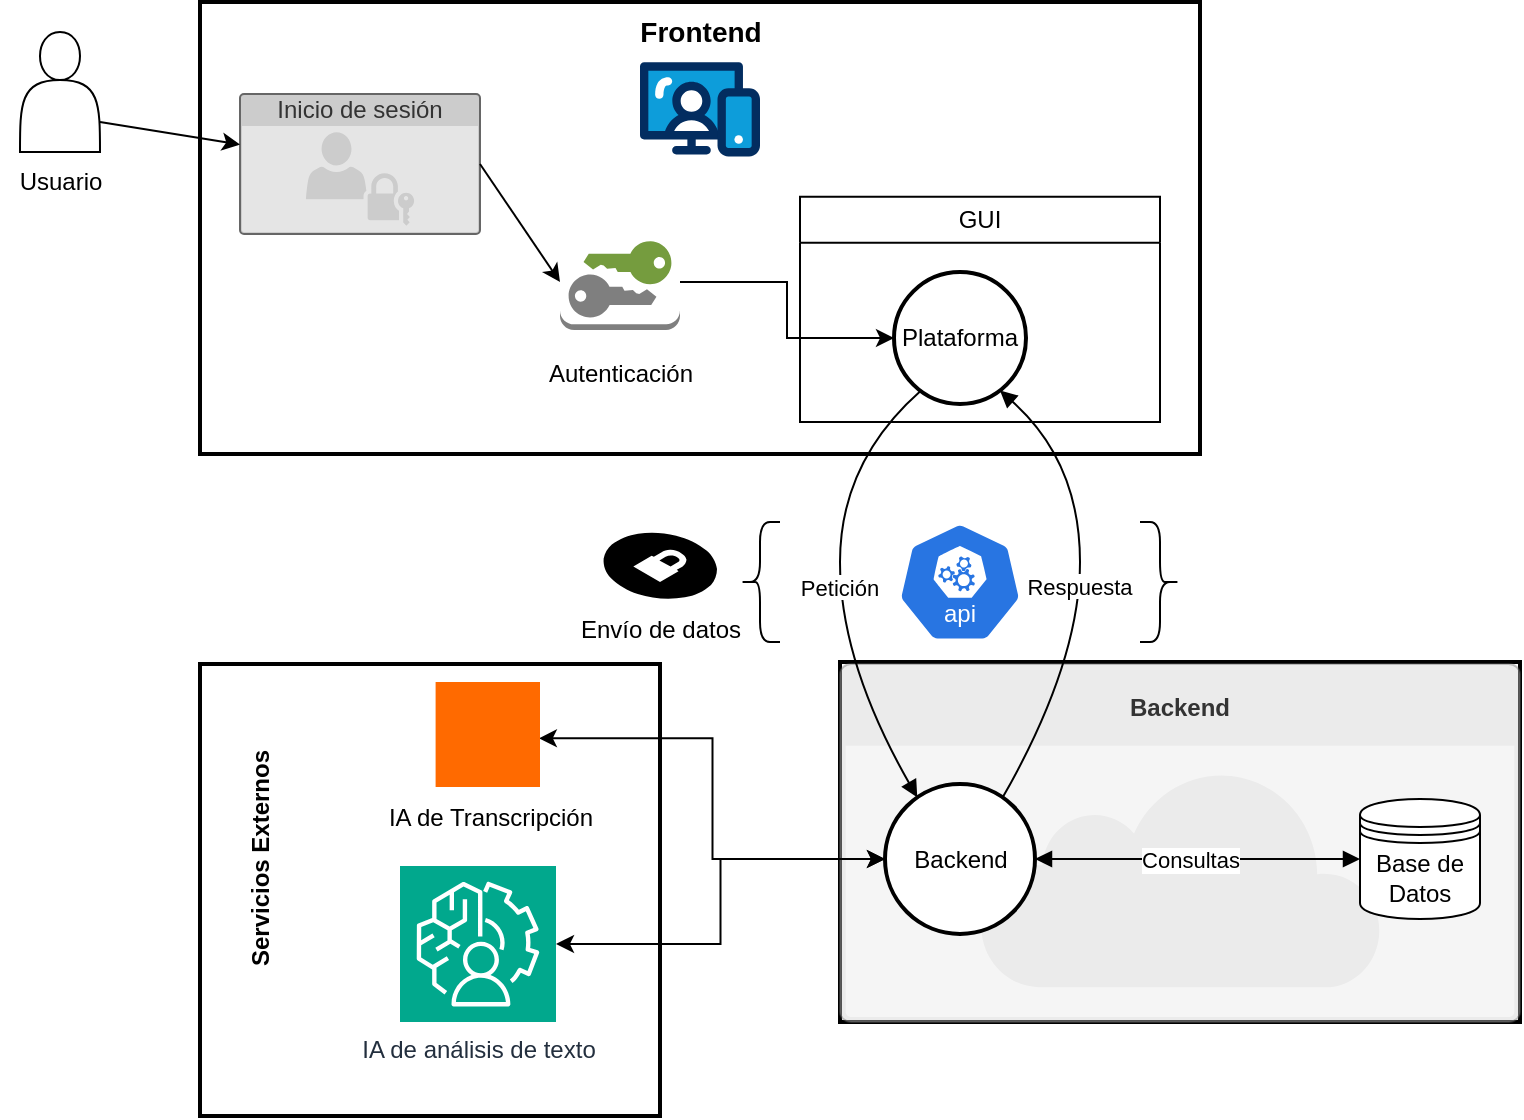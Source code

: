 <mxfile version="26.2.14">
  <diagram name="Página-1" id="WxadNNkPlmH1iVaN_wy6">
    <mxGraphModel dx="1775" dy="572" grid="1" gridSize="10" guides="1" tooltips="1" connect="1" arrows="1" fold="1" page="1" pageScale="1" pageWidth="827" pageHeight="1169" math="0" shadow="0">
      <root>
        <mxCell id="0" />
        <mxCell id="1" parent="0" />
        <mxCell id="LrPeQW695Y6wb-71FcB9-14" value="" style="whiteSpace=wrap;strokeWidth=2;" vertex="1" parent="1">
          <mxGeometry x="-100" y="361" width="230" height="226" as="geometry" />
        </mxCell>
        <mxCell id="2" value="" style="whiteSpace=wrap;strokeWidth=2;" parent="1" vertex="1">
          <mxGeometry x="220" y="360" width="340" height="180" as="geometry" />
        </mxCell>
        <mxCell id="nmIVlAX9nWCSrf9puVlY-9" value="&lt;div&gt;&lt;b&gt;&lt;br&gt;&lt;/b&gt;&lt;/div&gt;&lt;div&gt;&lt;b&gt;Backend&lt;/b&gt;&lt;/div&gt;" style="html=1;whiteSpace=wrap;labelPosition=center;verticalLabelPosition=middle;verticalAlign=top;align=center;fontSize=12;outlineConnect=0;spacingTop=-6;sketch=0;shape=mxgraph.sitemap.cloud;fillColor=#CCCCCC;fontColor=#333333;strokeColor=#666666;fillStyle=auto;gradientColor=none;opacity=40;" parent="1" vertex="1">
          <mxGeometry x="220" y="361" width="340" height="179" as="geometry" />
        </mxCell>
        <mxCell id="3" value="" style="whiteSpace=wrap;strokeWidth=2;" parent="1" vertex="1">
          <mxGeometry x="-100" y="30" width="500" height="226" as="geometry" />
        </mxCell>
        <mxCell id="4" value="Plataforma" style="ellipse;aspect=fixed;strokeWidth=2;whiteSpace=wrap;perimeterSpacing=0;" parent="1" vertex="1">
          <mxGeometry x="247" y="165" width="66" height="66" as="geometry" />
        </mxCell>
        <mxCell id="5" value="Backend" style="ellipse;aspect=fixed;strokeWidth=2;whiteSpace=wrap;" parent="1" vertex="1">
          <mxGeometry x="242.5" y="421" width="75" height="75" as="geometry" />
        </mxCell>
        <mxCell id="6" value="Petición" style="curved=1;startArrow=none;endArrow=block;exitX=0.12;exitY=1.01;entryX=0.15;entryY=0;" parent="1" source="4" target="5" edge="1">
          <mxGeometry relative="1" as="geometry">
            <Array as="points">
              <mxPoint x="220" y="260" />
              <mxPoint x="220" y="360" />
            </Array>
          </mxGeometry>
        </mxCell>
        <mxCell id="7" value="Respuesta" style="curved=1;startArrow=none;endArrow=block;exitX=0.85;exitY=0;entryX=0.89;entryY=1.01;" parent="1" source="5" target="4" edge="1">
          <mxGeometry relative="1" as="geometry">
            <Array as="points">
              <mxPoint x="340" y="360" />
              <mxPoint x="340" y="260" />
            </Array>
          </mxGeometry>
        </mxCell>
        <mxCell id="_3mTjwF_XePvwmUguqEE-8" value="" style="edgeStyle=orthogonalEdgeStyle;rounded=0;orthogonalLoop=1;jettySize=auto;html=1;" parent="1" source="nmIVlAX9nWCSrf9puVlY-12" target="4" edge="1">
          <mxGeometry relative="1" as="geometry">
            <mxPoint x="160" y="179.957" as="sourcePoint" />
          </mxGeometry>
        </mxCell>
        <mxCell id="_3mTjwF_XePvwmUguqEE-10" value="Base de Datos" style="shape=datastore;whiteSpace=wrap;html=1;" parent="1" vertex="1">
          <mxGeometry x="480" y="428.5" width="60" height="60" as="geometry" />
        </mxCell>
        <mxCell id="_3mTjwF_XePvwmUguqEE-13" value="&lt;b&gt;&lt;font style=&quot;font-size: 14px;&quot;&gt;Frontend&lt;/font&gt;&lt;/b&gt;" style="text;html=1;align=center;verticalAlign=middle;resizable=0;points=[];autosize=1;strokeColor=none;fillColor=none;" parent="1" vertex="1">
          <mxGeometry x="110" y="30" width="80" height="30" as="geometry" />
        </mxCell>
        <mxCell id="_3mTjwF_XePvwmUguqEE-14" value="" style="endArrow=block;startArrow=block;endFill=1;startFill=1;html=1;rounded=0;exitX=1;exitY=0.5;exitDx=0;exitDy=0;entryX=0;entryY=0.5;entryDx=0;entryDy=0;" parent="1" source="5" target="_3mTjwF_XePvwmUguqEE-10" edge="1">
          <mxGeometry width="160" relative="1" as="geometry">
            <mxPoint x="240" y="431" as="sourcePoint" />
            <mxPoint x="400" y="431" as="targetPoint" />
          </mxGeometry>
        </mxCell>
        <mxCell id="_3mTjwF_XePvwmUguqEE-15" value="Consultas" style="edgeLabel;html=1;align=center;verticalAlign=middle;resizable=0;points=[];" parent="_3mTjwF_XePvwmUguqEE-14" vertex="1" connectable="0">
          <mxGeometry x="-0.114" y="-1" relative="1" as="geometry">
            <mxPoint x="5" y="-1" as="offset" />
          </mxGeometry>
        </mxCell>
        <mxCell id="nmIVlAX9nWCSrf9puVlY-7" value="Inicio de sesión" style="html=1;whiteSpace=wrap;strokeColor=#666666;fillColor=#CCCCCC;labelPosition=center;verticalLabelPosition=middle;verticalAlign=top;align=center;fontSize=12;outlineConnect=0;spacingTop=-6;fontColor=#333333;sketch=0;shape=mxgraph.sitemap.login;" parent="1" vertex="1">
          <mxGeometry x="-80" y="76" width="120" height="70" as="geometry" />
        </mxCell>
        <mxCell id="nmIVlAX9nWCSrf9puVlY-10" value="" style="group" parent="1" vertex="1" connectable="0">
          <mxGeometry x="-200" y="45" width="60" height="90" as="geometry" />
        </mxCell>
        <mxCell id="_3mTjwF_XePvwmUguqEE-11" value="" style="shape=actor;whiteSpace=wrap;html=1;movable=1;resizable=1;rotatable=1;deletable=1;editable=1;locked=0;connectable=1;" parent="nmIVlAX9nWCSrf9puVlY-10" vertex="1">
          <mxGeometry x="10" width="40" height="60" as="geometry" />
        </mxCell>
        <mxCell id="_3mTjwF_XePvwmUguqEE-12" value="Usuario" style="text;html=1;align=center;verticalAlign=middle;resizable=1;points=[];autosize=1;strokeColor=none;fillColor=none;movable=1;rotatable=1;deletable=1;editable=1;locked=0;connectable=1;" parent="nmIVlAX9nWCSrf9puVlY-10" vertex="1">
          <mxGeometry y="60" width="60" height="30" as="geometry" />
        </mxCell>
        <mxCell id="nmIVlAX9nWCSrf9puVlY-11" value="" style="endArrow=classic;html=1;rounded=0;exitX=1;exitY=0.75;exitDx=0;exitDy=0;" parent="1" source="_3mTjwF_XePvwmUguqEE-11" target="nmIVlAX9nWCSrf9puVlY-7" edge="1">
          <mxGeometry width="50" height="50" relative="1" as="geometry">
            <mxPoint x="-90" y="270" as="sourcePoint" />
            <mxPoint x="-40" y="220" as="targetPoint" />
          </mxGeometry>
        </mxCell>
        <mxCell id="nmIVlAX9nWCSrf9puVlY-12" value="" style="outlineConnect=0;dashed=0;verticalLabelPosition=bottom;verticalAlign=top;align=center;html=1;shape=mxgraph.aws3.long_term_security_credential;fillColor=#ffffff;gradientColor=none;" parent="1" vertex="1">
          <mxGeometry x="80" y="146" width="60" height="48" as="geometry" />
        </mxCell>
        <mxCell id="nmIVlAX9nWCSrf9puVlY-13" value="Autenticación" style="text;html=1;align=center;verticalAlign=middle;resizable=0;points=[];autosize=1;strokeColor=none;fillColor=none;" parent="1" vertex="1">
          <mxGeometry x="60" y="201" width="100" height="30" as="geometry" />
        </mxCell>
        <mxCell id="nmIVlAX9nWCSrf9puVlY-14" value="" style="edgeStyle=none;orthogonalLoop=1;jettySize=auto;html=1;rounded=0;entryX=0;entryY=0.5;entryDx=0;entryDy=0;entryPerimeter=0;exitX=1;exitY=0.5;exitDx=0;exitDy=0;exitPerimeter=0;" parent="1" source="nmIVlAX9nWCSrf9puVlY-7" target="nmIVlAX9nWCSrf9puVlY-12" edge="1">
          <mxGeometry width="100" relative="1" as="geometry">
            <mxPoint x="-50" y="270" as="sourcePoint" />
            <mxPoint x="50" y="270" as="targetPoint" />
            <Array as="points" />
          </mxGeometry>
        </mxCell>
        <mxCell id="nmIVlAX9nWCSrf9puVlY-15" value="" style="verticalLabelPosition=bottom;aspect=fixed;html=1;shape=mxgraph.salesforce.web;" parent="1" vertex="1">
          <mxGeometry x="120" y="60" width="60" height="47.4" as="geometry" />
        </mxCell>
        <mxCell id="nmIVlAX9nWCSrf9puVlY-16" value="&lt;span style=&quot;font-weight: 400;&quot;&gt;GUI&lt;/span&gt;" style="swimlane;whiteSpace=wrap;html=1;startSize=23;" parent="1" vertex="1">
          <mxGeometry x="200" y="127.4" width="180" height="112.6" as="geometry" />
        </mxCell>
        <mxCell id="nmIVlAX9nWCSrf9puVlY-17" value="" style="aspect=fixed;sketch=0;html=1;dashed=0;whitespace=wrap;verticalLabelPosition=bottom;verticalAlign=top;fillColor=#2875E2;strokeColor=#ffffff;points=[[0.005,0.63,0],[0.1,0.2,0],[0.9,0.2,0],[0.5,0,0],[0.995,0.63,0],[0.72,0.99,0],[0.5,1,0],[0.28,0.99,0]];shape=mxgraph.kubernetes.icon2;kubernetesLabel=1;prIcon=api" parent="1" vertex="1">
          <mxGeometry x="248.75" y="290" width="62.5" height="60" as="geometry" />
        </mxCell>
        <mxCell id="nmIVlAX9nWCSrf9puVlY-23" value="" style="group" parent="1" vertex="1" connectable="0">
          <mxGeometry x="100" y="295" width="80" height="64" as="geometry" />
        </mxCell>
        <mxCell id="nmIVlAX9nWCSrf9puVlY-21" value="" style="verticalLabelPosition=bottom;html=1;verticalAlign=top;strokeWidth=1;align=center;outlineConnect=0;dashed=0;outlineConnect=0;shape=mxgraph.aws3d.secureConnection;fillColor=#000000;strokeColor=#ffffff;aspect=fixed;" parent="nmIVlAX9nWCSrf9puVlY-23" vertex="1">
          <mxGeometry x="1.5" width="57.0" height="34" as="geometry" />
        </mxCell>
        <mxCell id="nmIVlAX9nWCSrf9puVlY-22" value="Envío de datos" style="text;html=1;align=center;verticalAlign=middle;resizable=0;points=[];autosize=1;strokeColor=none;fillColor=none;" parent="nmIVlAX9nWCSrf9puVlY-23" vertex="1">
          <mxGeometry x="-20" y="34" width="100" height="30" as="geometry" />
        </mxCell>
        <mxCell id="nmIVlAX9nWCSrf9puVlY-24" value="" style="shape=curlyBracket;whiteSpace=wrap;html=1;rounded=1;labelPosition=left;verticalLabelPosition=middle;align=right;verticalAlign=middle;" parent="1" vertex="1">
          <mxGeometry x="170" y="290" width="20" height="60" as="geometry" />
        </mxCell>
        <mxCell id="LrPeQW695Y6wb-71FcB9-7" value="" style="shape=curlyBracket;whiteSpace=wrap;html=1;rounded=1;labelPosition=left;verticalLabelPosition=middle;align=right;verticalAlign=middle;size=0.5;rotation=-180;" vertex="1" parent="1">
          <mxGeometry x="370" y="290" width="20" height="60" as="geometry" />
        </mxCell>
        <mxCell id="LrPeQW695Y6wb-71FcB9-9" value="IA de análisis de texto" style="sketch=0;points=[[0,0,0],[0.25,0,0],[0.5,0,0],[0.75,0,0],[1,0,0],[0,1,0],[0.25,1,0],[0.5,1,0],[0.75,1,0],[1,1,0],[0,0.25,0],[0,0.5,0],[0,0.75,0],[1,0.25,0],[1,0.5,0],[1,0.75,0]];outlineConnect=0;fontColor=#232F3E;fillColor=#01A88D;strokeColor=#ffffff;dashed=0;verticalLabelPosition=bottom;verticalAlign=top;align=center;html=1;fontSize=12;fontStyle=0;aspect=fixed;shape=mxgraph.aws4.resourceIcon;resIcon=mxgraph.aws4.augmented_ai;" vertex="1" parent="1">
          <mxGeometry y="462" width="78" height="78" as="geometry" />
        </mxCell>
        <mxCell id="LrPeQW695Y6wb-71FcB9-10" style="edgeStyle=orthogonalEdgeStyle;rounded=0;orthogonalLoop=1;jettySize=auto;html=1;entryX=0.989;entryY=0.536;entryDx=0;entryDy=0;entryPerimeter=0;startArrow=classic;startFill=1;" edge="1" parent="1" source="5" target="LrPeQW695Y6wb-71FcB9-8">
          <mxGeometry relative="1" as="geometry">
            <mxPoint x="120" y="451" as="targetPoint" />
          </mxGeometry>
        </mxCell>
        <mxCell id="LrPeQW695Y6wb-71FcB9-12" value="" style="group" vertex="1" connectable="0" parent="1">
          <mxGeometry x="-20" y="370" width="130" height="82.5" as="geometry" />
        </mxCell>
        <mxCell id="LrPeQW695Y6wb-71FcB9-8" value="" style="points=[];aspect=fixed;html=1;align=center;shadow=0;dashed=0;fillColor=#FF6A00;strokeColor=none;shape=mxgraph.alibaba_cloud.mps-ai;" vertex="1" parent="LrPeQW695Y6wb-71FcB9-12">
          <mxGeometry x="37.8" width="52.2" height="52.5" as="geometry" />
        </mxCell>
        <mxCell id="LrPeQW695Y6wb-71FcB9-11" value="IA de Transcripción" style="text;html=1;align=center;verticalAlign=middle;resizable=0;points=[];autosize=1;strokeColor=none;fillColor=none;" vertex="1" parent="LrPeQW695Y6wb-71FcB9-12">
          <mxGeometry y="52.5" width="130" height="30" as="geometry" />
        </mxCell>
        <mxCell id="LrPeQW695Y6wb-71FcB9-13" style="edgeStyle=orthogonalEdgeStyle;rounded=0;orthogonalLoop=1;jettySize=auto;html=1;startArrow=classic;startFill=1;" edge="1" parent="1" source="5" target="LrPeQW695Y6wb-71FcB9-9">
          <mxGeometry relative="1" as="geometry" />
        </mxCell>
        <mxCell id="LrPeQW695Y6wb-71FcB9-15" value="&lt;b&gt;Servicios Externos&lt;/b&gt;" style="text;html=1;align=center;verticalAlign=middle;resizable=0;points=[];autosize=1;strokeColor=none;fillColor=none;rotation=-90;" vertex="1" parent="1">
          <mxGeometry x="-135" y="443.5" width="130" height="30" as="geometry" />
        </mxCell>
      </root>
    </mxGraphModel>
  </diagram>
</mxfile>
